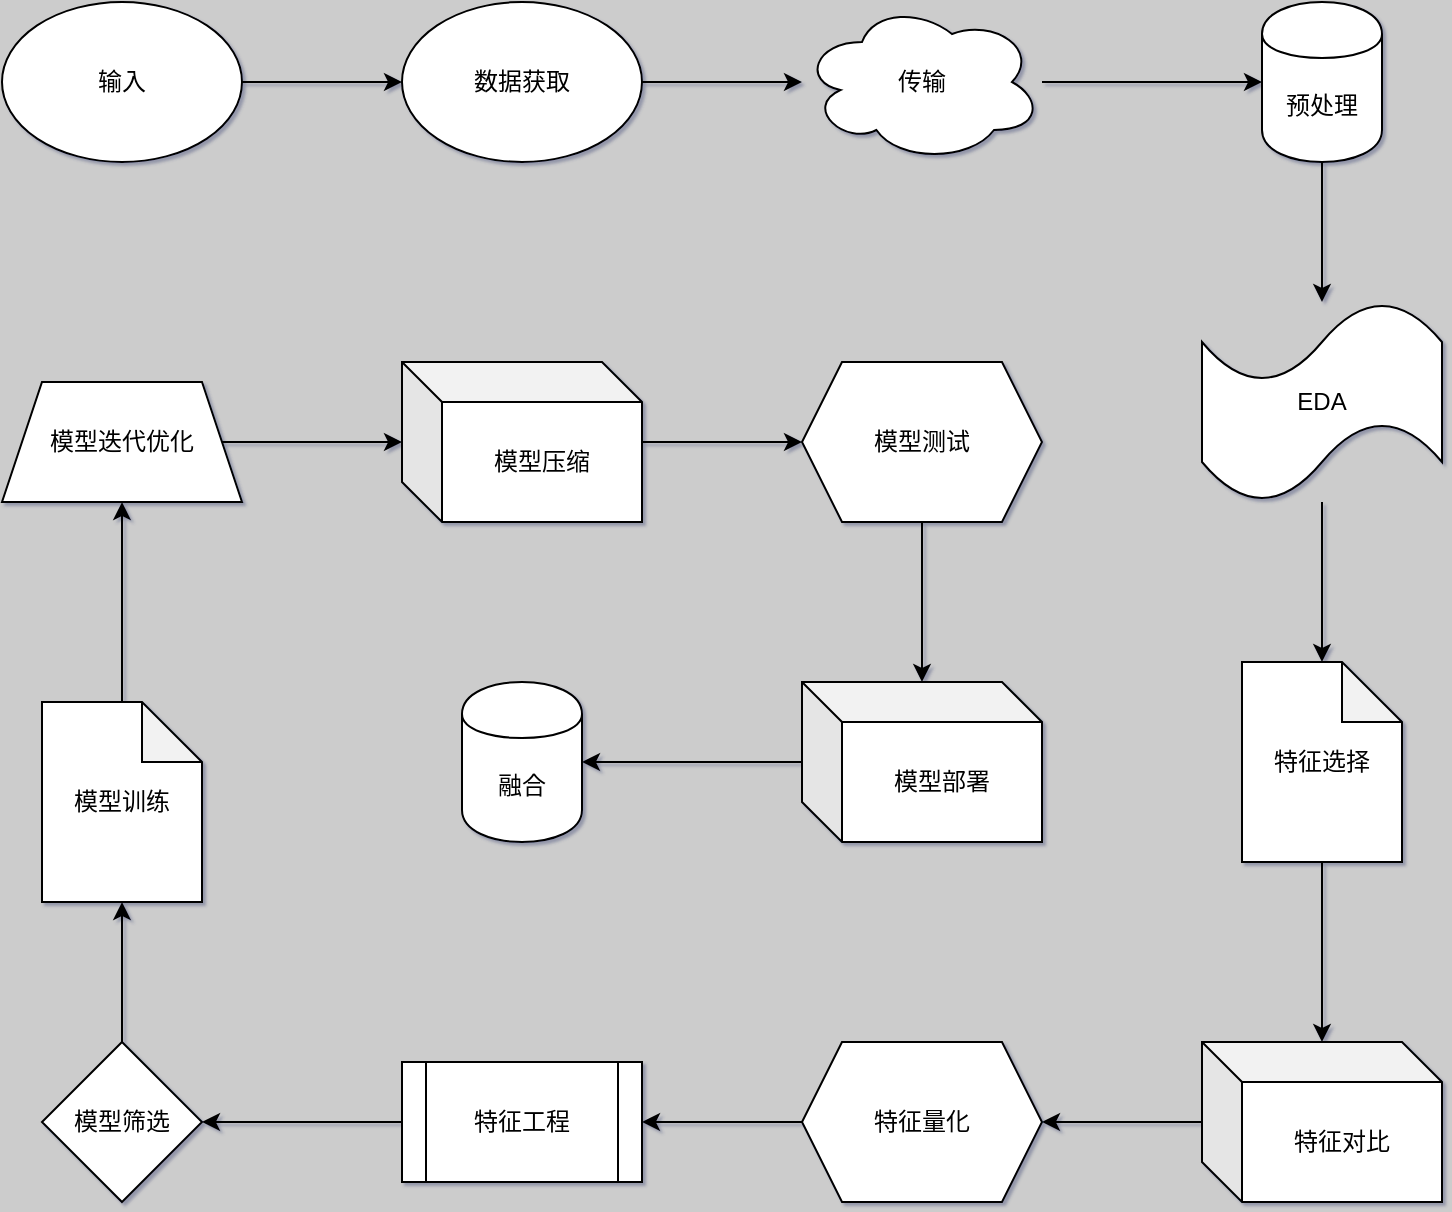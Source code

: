 <mxfile version="14.4.2" type="github">
  <diagram id="eII8MDXBEr4Iau-ZRcRC" name="Page-1">
    <mxGraphModel dx="1351" dy="923" grid="1" gridSize="16" guides="1" tooltips="1" connect="1" arrows="1" fold="1" page="1" pageScale="1" pageWidth="583" pageHeight="413" background="#CCCCCC" math="0" shadow="1">
      <root>
        <mxCell id="0" />
        <mxCell id="1" parent="0" />
        <mxCell id="7eaByzuk_8OHsZemyHuM-4" value="" style="edgeStyle=orthogonalEdgeStyle;rounded=0;orthogonalLoop=1;jettySize=auto;html=1;" parent="1" source="7eaByzuk_8OHsZemyHuM-1" target="7eaByzuk_8OHsZemyHuM-3" edge="1">
          <mxGeometry relative="1" as="geometry" />
        </mxCell>
        <mxCell id="7eaByzuk_8OHsZemyHuM-1" value="输入" style="ellipse;whiteSpace=wrap;html=1;" parent="1" vertex="1">
          <mxGeometry x="60" y="70" width="120" height="80" as="geometry" />
        </mxCell>
        <mxCell id="7eaByzuk_8OHsZemyHuM-6" value="" style="edgeStyle=orthogonalEdgeStyle;rounded=0;orthogonalLoop=1;jettySize=auto;html=1;" parent="1" source="7eaByzuk_8OHsZemyHuM-3" target="7eaByzuk_8OHsZemyHuM-5" edge="1">
          <mxGeometry relative="1" as="geometry" />
        </mxCell>
        <mxCell id="7eaByzuk_8OHsZemyHuM-3" value="数据获取" style="ellipse;whiteSpace=wrap;html=1;" parent="1" vertex="1">
          <mxGeometry x="260" y="70" width="120" height="80" as="geometry" />
        </mxCell>
        <mxCell id="7eaByzuk_8OHsZemyHuM-8" value="" style="edgeStyle=orthogonalEdgeStyle;rounded=0;orthogonalLoop=1;jettySize=auto;html=1;" parent="1" source="7eaByzuk_8OHsZemyHuM-5" target="7eaByzuk_8OHsZemyHuM-7" edge="1">
          <mxGeometry relative="1" as="geometry" />
        </mxCell>
        <mxCell id="7eaByzuk_8OHsZemyHuM-5" value="传输" style="ellipse;shape=cloud;whiteSpace=wrap;html=1;" parent="1" vertex="1">
          <mxGeometry x="460" y="70" width="120" height="80" as="geometry" />
        </mxCell>
        <mxCell id="7eaByzuk_8OHsZemyHuM-10" value="" style="edgeStyle=orthogonalEdgeStyle;rounded=0;orthogonalLoop=1;jettySize=auto;html=1;" parent="1" source="7eaByzuk_8OHsZemyHuM-7" target="7eaByzuk_8OHsZemyHuM-9" edge="1">
          <mxGeometry relative="1" as="geometry" />
        </mxCell>
        <mxCell id="7eaByzuk_8OHsZemyHuM-7" value="预处理" style="shape=cylinder;whiteSpace=wrap;html=1;boundedLbl=1;backgroundOutline=1;" parent="1" vertex="1">
          <mxGeometry x="690" y="70" width="60" height="80" as="geometry" />
        </mxCell>
        <mxCell id="7eaByzuk_8OHsZemyHuM-12" value="" style="edgeStyle=orthogonalEdgeStyle;rounded=0;orthogonalLoop=1;jettySize=auto;html=1;" parent="1" source="7eaByzuk_8OHsZemyHuM-9" target="7eaByzuk_8OHsZemyHuM-11" edge="1">
          <mxGeometry relative="1" as="geometry" />
        </mxCell>
        <mxCell id="7eaByzuk_8OHsZemyHuM-9" value="EDA" style="shape=tape;whiteSpace=wrap;html=1;" parent="1" vertex="1">
          <mxGeometry x="660" y="220" width="120" height="100" as="geometry" />
        </mxCell>
        <mxCell id="7eaByzuk_8OHsZemyHuM-14" value="" style="edgeStyle=orthogonalEdgeStyle;rounded=0;orthogonalLoop=1;jettySize=auto;html=1;" parent="1" source="7eaByzuk_8OHsZemyHuM-11" target="7eaByzuk_8OHsZemyHuM-13" edge="1">
          <mxGeometry relative="1" as="geometry" />
        </mxCell>
        <mxCell id="7eaByzuk_8OHsZemyHuM-11" value="特征选择" style="shape=note;whiteSpace=wrap;html=1;backgroundOutline=1;darkOpacity=0.05;" parent="1" vertex="1">
          <mxGeometry x="680" y="400" width="80" height="100" as="geometry" />
        </mxCell>
        <mxCell id="7eaByzuk_8OHsZemyHuM-16" value="" style="edgeStyle=orthogonalEdgeStyle;rounded=0;orthogonalLoop=1;jettySize=auto;html=1;" parent="1" source="7eaByzuk_8OHsZemyHuM-13" target="7eaByzuk_8OHsZemyHuM-15" edge="1">
          <mxGeometry relative="1" as="geometry" />
        </mxCell>
        <mxCell id="7eaByzuk_8OHsZemyHuM-13" value="特征对比" style="shape=cube;whiteSpace=wrap;html=1;boundedLbl=1;backgroundOutline=1;darkOpacity=0.05;darkOpacity2=0.1;" parent="1" vertex="1">
          <mxGeometry x="660" y="590" width="120" height="80" as="geometry" />
        </mxCell>
        <mxCell id="7eaByzuk_8OHsZemyHuM-18" value="" style="edgeStyle=orthogonalEdgeStyle;rounded=0;orthogonalLoop=1;jettySize=auto;html=1;" parent="1" source="7eaByzuk_8OHsZemyHuM-15" target="7eaByzuk_8OHsZemyHuM-17" edge="1">
          <mxGeometry relative="1" as="geometry" />
        </mxCell>
        <mxCell id="7eaByzuk_8OHsZemyHuM-15" value="特征量化" style="shape=hexagon;perimeter=hexagonPerimeter2;whiteSpace=wrap;html=1;fixedSize=1;" parent="1" vertex="1">
          <mxGeometry x="460" y="590" width="120" height="80" as="geometry" />
        </mxCell>
        <mxCell id="7eaByzuk_8OHsZemyHuM-20" value="" style="edgeStyle=orthogonalEdgeStyle;rounded=0;orthogonalLoop=1;jettySize=auto;html=1;" parent="1" source="7eaByzuk_8OHsZemyHuM-17" target="7eaByzuk_8OHsZemyHuM-19" edge="1">
          <mxGeometry relative="1" as="geometry" />
        </mxCell>
        <mxCell id="7eaByzuk_8OHsZemyHuM-17" value="特征工程" style="shape=process;whiteSpace=wrap;html=1;backgroundOutline=1;" parent="1" vertex="1">
          <mxGeometry x="260" y="600" width="120" height="60" as="geometry" />
        </mxCell>
        <mxCell id="7eaByzuk_8OHsZemyHuM-22" value="" style="edgeStyle=orthogonalEdgeStyle;rounded=0;orthogonalLoop=1;jettySize=auto;html=1;" parent="1" source="7eaByzuk_8OHsZemyHuM-19" target="7eaByzuk_8OHsZemyHuM-21" edge="1">
          <mxGeometry relative="1" as="geometry" />
        </mxCell>
        <mxCell id="7eaByzuk_8OHsZemyHuM-19" value="模型筛选" style="rhombus;whiteSpace=wrap;html=1;" parent="1" vertex="1">
          <mxGeometry x="80" y="590" width="80" height="80" as="geometry" />
        </mxCell>
        <mxCell id="7eaByzuk_8OHsZemyHuM-24" value="" style="edgeStyle=orthogonalEdgeStyle;rounded=0;orthogonalLoop=1;jettySize=auto;html=1;" parent="1" source="7eaByzuk_8OHsZemyHuM-21" target="7eaByzuk_8OHsZemyHuM-23" edge="1">
          <mxGeometry relative="1" as="geometry" />
        </mxCell>
        <mxCell id="7eaByzuk_8OHsZemyHuM-21" value="模型训练" style="shape=note;whiteSpace=wrap;html=1;backgroundOutline=1;darkOpacity=0.05;" parent="1" vertex="1">
          <mxGeometry x="80" y="420" width="80" height="100" as="geometry" />
        </mxCell>
        <mxCell id="7eaByzuk_8OHsZemyHuM-26" value="" style="edgeStyle=orthogonalEdgeStyle;rounded=0;orthogonalLoop=1;jettySize=auto;html=1;" parent="1" source="7eaByzuk_8OHsZemyHuM-23" target="7eaByzuk_8OHsZemyHuM-25" edge="1">
          <mxGeometry relative="1" as="geometry" />
        </mxCell>
        <mxCell id="7eaByzuk_8OHsZemyHuM-23" value="模型迭代优化" style="shape=trapezoid;perimeter=trapezoidPerimeter;whiteSpace=wrap;html=1;fixedSize=1;" parent="1" vertex="1">
          <mxGeometry x="60" y="260" width="120" height="60" as="geometry" />
        </mxCell>
        <mxCell id="7eaByzuk_8OHsZemyHuM-28" value="" style="edgeStyle=orthogonalEdgeStyle;rounded=0;orthogonalLoop=1;jettySize=auto;html=1;" parent="1" source="7eaByzuk_8OHsZemyHuM-25" target="7eaByzuk_8OHsZemyHuM-27" edge="1">
          <mxGeometry relative="1" as="geometry" />
        </mxCell>
        <mxCell id="7eaByzuk_8OHsZemyHuM-25" value="模型压缩" style="shape=cube;whiteSpace=wrap;html=1;boundedLbl=1;backgroundOutline=1;darkOpacity=0.05;darkOpacity2=0.1;" parent="1" vertex="1">
          <mxGeometry x="260" y="250" width="120" height="80" as="geometry" />
        </mxCell>
        <mxCell id="7eaByzuk_8OHsZemyHuM-30" value="" style="edgeStyle=orthogonalEdgeStyle;rounded=0;orthogonalLoop=1;jettySize=auto;html=1;" parent="1" source="7eaByzuk_8OHsZemyHuM-27" target="7eaByzuk_8OHsZemyHuM-29" edge="1">
          <mxGeometry relative="1" as="geometry" />
        </mxCell>
        <mxCell id="7eaByzuk_8OHsZemyHuM-27" value="模型测试" style="shape=hexagon;perimeter=hexagonPerimeter2;whiteSpace=wrap;html=1;fixedSize=1;" parent="1" vertex="1">
          <mxGeometry x="460" y="250" width="120" height="80" as="geometry" />
        </mxCell>
        <mxCell id="7eaByzuk_8OHsZemyHuM-32" value="" style="edgeStyle=orthogonalEdgeStyle;rounded=0;orthogonalLoop=1;jettySize=auto;html=1;" parent="1" source="7eaByzuk_8OHsZemyHuM-29" target="7eaByzuk_8OHsZemyHuM-31" edge="1">
          <mxGeometry relative="1" as="geometry" />
        </mxCell>
        <mxCell id="7eaByzuk_8OHsZemyHuM-29" value="模型部署" style="shape=cube;whiteSpace=wrap;html=1;boundedLbl=1;backgroundOutline=1;darkOpacity=0.05;darkOpacity2=0.1;" parent="1" vertex="1">
          <mxGeometry x="460" y="410" width="120" height="80" as="geometry" />
        </mxCell>
        <mxCell id="7eaByzuk_8OHsZemyHuM-31" value="融合" style="shape=cylinder;whiteSpace=wrap;html=1;boundedLbl=1;backgroundOutline=1;" parent="1" vertex="1">
          <mxGeometry x="290" y="410" width="60" height="80" as="geometry" />
        </mxCell>
      </root>
    </mxGraphModel>
  </diagram>
</mxfile>
